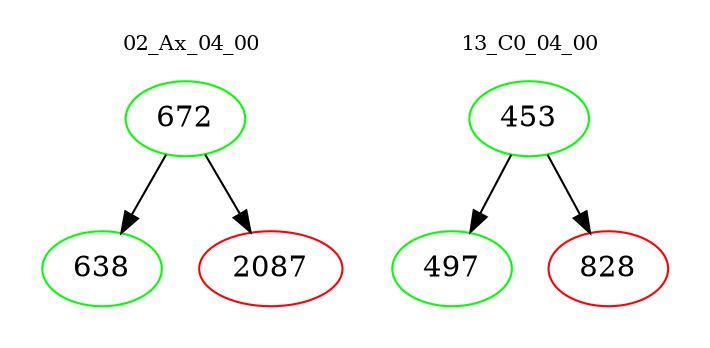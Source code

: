 digraph{
subgraph cluster_0 {
color = white
label = "02_Ax_04_00";
fontsize=10;
T0_672 [label="672", color="green"]
T0_672 -> T0_638 [color="black"]
T0_638 [label="638", color="green"]
T0_672 -> T0_2087 [color="black"]
T0_2087 [label="2087", color="red"]
}
subgraph cluster_1 {
color = white
label = "13_C0_04_00";
fontsize=10;
T1_453 [label="453", color="green"]
T1_453 -> T1_497 [color="black"]
T1_497 [label="497", color="green"]
T1_453 -> T1_828 [color="black"]
T1_828 [label="828", color="red"]
}
}
